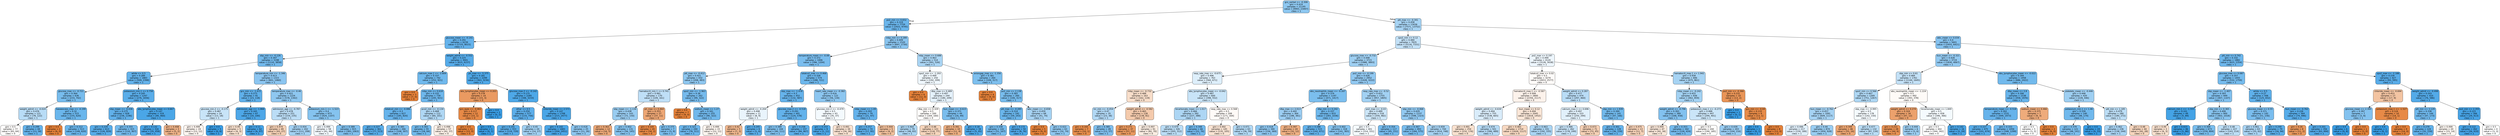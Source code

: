 digraph Tree {
node [shape=box, style="filled, rounded", color="black", fontname="helvetica"] ;
edge [fontname="helvetica"] ;
0 [label="gcs_verbal <= -0.308\ngini = 0.419\nsamples = 21195\nvalue = [9993, 23497]\nclass = 1", fillcolor="#8dc7f0"] ;
1 [label="po2_min <= 0.652\ngini = 0.319\nsamples = 7759\nvalue = [2422, 9745]\nclass = 1", fillcolor="#6ab5eb"] ;
0 -> 1 [labeldistance=2.5, labelangle=45, headlabel="True"] ;
2 [label="glucose_mean <= -0.141\ngini = 0.291\nsamples = 6239\nvalue = [1725, 8015]\nclass = 1", fillcolor="#64b2eb"] ;
1 -> 2 ;
3 [label="sbp_min <= -0.126\ngini = 0.347\nsamples = 3198\nvalue = [1110, 3858]\nclass = 1", fillcolor="#72b9ec"] ;
2 -> 3 ;
4 [label="white <= 0.5\ngini = 0.289\nsamples = 1883\nvalue = [509, 2398]\nclass = 1", fillcolor="#63b2eb"] ;
3 -> 4 ;
5 [label="glucose_max <= -0.721\ngini = 0.364\nsamples = 636\nvalue = [233, 742]\nclass = 1", fillcolor="#77bced"] ;
4 -> 5 ;
6 [label="weight_admit <= -0.024\ngini = 0.476\nsamples = 121\nvalue = [78, 122]\nclass = 1", fillcolor="#b8dcf6"] ;
5 -> 6 ;
7 [label="gini = 0.5\nsamples = 77\nvalue = [65, 64]\nclass = 0", fillcolor="#fffdfc"] ;
6 -> 7 ;
8 [label="gini = 0.299\nsamples = 44\nvalue = [13, 58]\nclass = 1", fillcolor="#65b3eb"] ;
6 -> 8 ;
9 [label="baseexcess_max <= -4.199\ngini = 0.32\nsamples = 515\nvalue = [155, 620]\nclass = 1", fillcolor="#6ab6ec"] ;
5 -> 9 ;
10 [label="gini = 0.0\nsamples = 2\nvalue = [6, 0]\nclass = 0", fillcolor="#e58139"] ;
9 -> 10 ;
11 [label="gini = 0.312\nsamples = 513\nvalue = [149, 620]\nclass = 1", fillcolor="#69b5eb"] ;
9 -> 11 ;
12 [label="potassium_min.1 <= 0.758\ngini = 0.245\nsamples = 1247\nvalue = [276, 1656]\nclass = 1", fillcolor="#5aade9"] ;
4 -> 12 ;
13 [label="sbp_mean <= -0.436\ngini = 0.275\nsamples = 928\nvalue = [236, 1196]\nclass = 1", fillcolor="#60b0ea"] ;
12 -> 13 ;
14 [label="gini = 0.229\nsamples = 613\nvalue = [126, 829]\nclass = 1", fillcolor="#57ace9"] ;
13 -> 14 ;
15 [label="gini = 0.355\nsamples = 315\nvalue = [110, 367]\nclass = 1", fillcolor="#74baed"] ;
13 -> 15 ;
16 [label="abs_lymphocytes_mean <= 0.667\ngini = 0.147\nsamples = 319\nvalue = [40, 460]\nclass = 1", fillcolor="#4aa6e7"] ;
12 -> 16 ;
17 [label="gini = 0.132\nsamples = 316\nvalue = [35, 458]\nclass = 1", fillcolor="#48a4e7"] ;
16 -> 17 ;
18 [label="gini = 0.408\nsamples = 3\nvalue = [5, 2]\nclass = 0", fillcolor="#efb388"] ;
16 -> 18 ;
19 [label="temperature_min <= -1.346\ngini = 0.413\nsamples = 1315\nvalue = [601, 1460]\nclass = 1", fillcolor="#8bc5f0"] ;
3 -> 19 ;
20 [label="gcs_min <= -1.472\ngini = 0.273\nsamples = 91\nvalue = [23, 118]\nclass = 1", fillcolor="#60b0ea"] ;
19 -> 20 ;
21 [label="glucose_min.2 <= -0.175\ngini = 0.487\nsamples = 24\nvalue = [13, 18]\nclass = 1", fillcolor="#c8e4f8"] ;
20 -> 21 ;
22 [label="gini = 0.499\nsamples = 19\nvalue = [13, 12]\nclass = 0", fillcolor="#fdf5f0"] ;
21 -> 22 ;
23 [label="gini = 0.0\nsamples = 5\nvalue = [0, 6]\nclass = 1", fillcolor="#399de5"] ;
21 -> 23 ;
24 [label="admission_age <= -1.866\ngini = 0.165\nsamples = 67\nvalue = [10, 100]\nclass = 1", fillcolor="#4da7e8"] ;
20 -> 24 ;
25 [label="gini = 0.49\nsamples = 5\nvalue = [4, 3]\nclass = 0", fillcolor="#f8e0ce"] ;
24 -> 25 ;
26 [label="gini = 0.11\nsamples = 62\nvalue = [6, 97]\nclass = 1", fillcolor="#45a3e7"] ;
24 -> 26 ;
27 [label="temperature_max <= -0.46\ngini = 0.421\nsamples = 1224\nvalue = [578, 1342]\nclass = 1", fillcolor="#8ec7f0"] ;
19 -> 27 ;
28 [label="admission_age <= -0.787\ngini = 0.478\nsamples = 251\nvalue = [154, 235]\nclass = 1", fillcolor="#bbddf6"] ;
27 -> 28 ;
29 [label="gini = 0.474\nsamples = 49\nvalue = [43, 27]\nclass = 0", fillcolor="#f5d0b5"] ;
28 -> 29 ;
30 [label="gini = 0.454\nsamples = 202\nvalue = [111, 208]\nclass = 1", fillcolor="#a3d1f3"] ;
28 -> 30 ;
31 [label="potassium_min.1 <= -1.523\ngini = 0.4\nsamples = 973\nvalue = [424, 1107]\nclass = 1", fillcolor="#85c3ef"] ;
27 -> 31 ;
32 [label="gini = 0.499\nsamples = 58\nvalue = [41, 44]\nclass = 1", fillcolor="#f2f8fd"] ;
31 -> 32 ;
33 [label="gini = 0.389\nsamples = 915\nvalue = [383, 1063]\nclass = 1", fillcolor="#80c0ee"] ;
31 -> 33 ;
34 [label="weight_admit <= -0.552\ngini = 0.225\nsamples = 3041\nvalue = [615, 4157]\nclass = 1", fillcolor="#56abe9"] ;
2 -> 34 ;
35 [label="calcium_max.1 <= -2.809\ngini = 0.337\nsamples = 742\nvalue = [252, 921]\nclass = 1", fillcolor="#6fb8ec"] ;
34 -> 35 ;
36 [label="gini = 0.0\nsamples = 3\nvalue = [7, 0]\nclass = 0", fillcolor="#e58139"] ;
35 -> 36 ;
37 [label="mbp_min <= 0.618\ngini = 0.332\nsamples = 739\nvalue = [245, 921]\nclass = 1", fillcolor="#6eb7ec"] ;
35 -> 37 ;
38 [label="totalco2_min <= -0.086\ngini = 0.3\nsamples = 627\nvalue = [185, 820]\nclass = 1", fillcolor="#66b3eb"] ;
37 -> 38 ;
39 [label="gini = 0.227\nsamples = 361\nvalue = [77, 513]\nclass = 1", fillcolor="#57ace9"] ;
38 -> 39 ;
40 [label="gini = 0.385\nsamples = 266\nvalue = [108, 307]\nclass = 1", fillcolor="#7fbfee"] ;
38 -> 40 ;
41 [label="pco2_min <= -0.134\ngini = 0.468\nsamples = 112\nvalue = [60, 101]\nclass = 1", fillcolor="#afd7f4"] ;
37 -> 41 ;
42 [label="gini = 0.343\nsamples = 55\nvalue = [18, 64]\nclass = 1", fillcolor="#71b9ec"] ;
41 -> 42 ;
43 [label="gini = 0.498\nsamples = 57\nvalue = [42, 37]\nclass = 0", fillcolor="#fcf0e7"] ;
41 -> 43 ;
44 [label="ph_max <= -5.375\ngini = 0.181\nsamples = 2299\nvalue = [363, 3236]\nclass = 1", fillcolor="#4fa8e8"] ;
34 -> 44 ;
45 [label="abs_lymphocytes_mean <= 0.203\ngini = 0.278\nsamples = 14\nvalue = [15, 3]\nclass = 0", fillcolor="#ea9a61"] ;
44 -> 45 ;
46 [label="gcs_eyes <= -0.461\ngini = 0.117\nsamples = 12\nvalue = [15, 1]\nclass = 0", fillcolor="#e78946"] ;
45 -> 46 ;
47 [label="gini = 0.0\nsamples = 11\nvalue = [15, 0]\nclass = 0", fillcolor="#e58139"] ;
46 -> 47 ;
48 [label="gini = 0.0\nsamples = 1\nvalue = [0, 1]\nclass = 1", fillcolor="#399de5"] ;
46 -> 48 ;
49 [label="gini = 0.0\nsamples = 2\nvalue = [0, 2]\nclass = 1", fillcolor="#399de5"] ;
45 -> 49 ;
50 [label="glucose_max.2 <= -0.142\ngini = 0.175\nsamples = 2285\nvalue = [348, 3233]\nclass = 1", fillcolor="#4ea8e8"] ;
44 -> 50 ;
51 [label="other <= 0.5\ngini = 0.254\nsamples = 577\nvalue = [133, 756]\nclass = 1", fillcolor="#5caeea"] ;
50 -> 51 ;
52 [label="gini = 0.241\nsamples = 553\nvalue = [119, 729]\nclass = 1", fillcolor="#59ade9"] ;
51 -> 52 ;
53 [label="gini = 0.45\nsamples = 24\nvalue = [14, 27]\nclass = 1", fillcolor="#a0d0f2"] ;
51 -> 53 ;
54 [label="chloride_mean <= 2.571\ngini = 0.147\nsamples = 1708\nvalue = [215, 2477]\nclass = 1", fillcolor="#4aa6e7"] ;
50 -> 54 ;
55 [label="gini = 0.142\nsamples = 1683\nvalue = [204, 2451]\nclass = 1", fillcolor="#49a5e7"] ;
54 -> 55 ;
56 [label="gini = 0.418\nsamples = 25\nvalue = [11, 26]\nclass = 1", fillcolor="#8dc6f0"] ;
54 -> 56 ;
57 [label="mbp_min <= 0.289\ngini = 0.409\nsamples = 1520\nvalue = [697, 1730]\nclass = 1", fillcolor="#89c4ef"] ;
1 -> 57 ;
58 [label="temperature_mean <= -0.08\ngini = 0.372\nsamples = 1006\nvalue = [396, 1204]\nclass = 1", fillcolor="#7abdee"] ;
57 -> 58 ;
59 [label="ptt_max <= -0.412\ngini = 0.421\nsamples = 432\nvalue = [208, 483]\nclass = 1", fillcolor="#8ec7f0"] ;
58 -> 59 ;
60 [label="hematocrit_min.1 <= 0.741\ngini = 0.481\nsamples = 170\nvalue = [109, 161]\nclass = 1", fillcolor="#bfdff7"] ;
59 -> 60 ;
61 [label="sbp_mean <= -1.134\ngini = 0.438\nsamples = 143\nvalue = [72, 150]\nclass = 1", fillcolor="#98ccf1"] ;
60 -> 61 ;
62 [label="gini = 0.363\nsamples = 12\nvalue = [16, 5]\nclass = 0", fillcolor="#eda877"] ;
61 -> 62 ;
63 [label="gini = 0.402\nsamples = 131\nvalue = [56, 145]\nclass = 1", fillcolor="#85c3ef"] ;
61 -> 63 ;
64 [label="ph_max <= 0.464\ngini = 0.353\nsamples = 27\nvalue = [37, 11]\nclass = 0", fillcolor="#eda674"] ;
60 -> 64 ;
65 [label="gini = 0.105\nsamples = 20\nvalue = [34, 2]\nclass = 0", fillcolor="#e78845"] ;
64 -> 65 ;
66 [label="gini = 0.375\nsamples = 7\nvalue = [3, 9]\nclass = 1", fillcolor="#7bbeee"] ;
64 -> 66 ;
67 [label="spo2_min <= -1.963\ngini = 0.36\nsamples = 262\nvalue = [99, 322]\nclass = 1", fillcolor="#76bbed"] ;
59 -> 67 ;
68 [label="gini = 0.0\nsamples = 7\nvalue = [9, 0]\nclass = 0", fillcolor="#e58139"] ;
67 -> 68 ;
69 [label="sodium_mean <= 1.27\ngini = 0.341\nsamples = 255\nvalue = [90, 322]\nclass = 1", fillcolor="#70b8ec"] ;
67 -> 69 ;
70 [label="gini = 0.321\nsamples = 240\nvalue = [78, 311]\nclass = 1", fillcolor="#6bb6ec"] ;
69 -> 70 ;
71 [label="gini = 0.499\nsamples = 15\nvalue = [12, 11]\nclass = 0", fillcolor="#fdf5ef"] ;
69 -> 71 ;
72 [label="totalco2_max <= 0.468\ngini = 0.328\nsamples = 574\nvalue = [188, 721]\nclass = 1", fillcolor="#6db7ec"] ;
58 -> 72 ;
73 [label="sbp_max <= -1.478\ngini = 0.3\nsamples = 452\nvalue = [132, 587]\nclass = 1", fillcolor="#66b3eb"] ;
72 -> 73 ;
74 [label="weight_admit <= -0.204\ngini = 0.498\nsamples = 11\nvalue = [8, 9]\nclass = 1", fillcolor="#e9f4fc"] ;
73 -> 74 ;
75 [label="gini = 0.42\nsamples = 5\nvalue = [7, 3]\nclass = 0", fillcolor="#f0b78e"] ;
74 -> 75 ;
76 [label="gini = 0.245\nsamples = 6\nvalue = [1, 6]\nclass = 1", fillcolor="#5aade9"] ;
74 -> 76 ;
77 [label="glucose_max.2 <= -0.518\ngini = 0.291\nsamples = 441\nvalue = [124, 578]\nclass = 1", fillcolor="#63b2eb"] ;
73 -> 77 ;
78 [label="gini = 0.389\nsamples = 104\nvalue = [40, 111]\nclass = 1", fillcolor="#80c0ee"] ;
77 -> 78 ;
79 [label="gini = 0.258\nsamples = 337\nvalue = [84, 467]\nclass = 1", fillcolor="#5dafea"] ;
77 -> 79 ;
80 [label="heart_rate_mean <= -0.382\ngini = 0.416\nsamples = 122\nvalue = [56, 134]\nclass = 1", fillcolor="#8cc6f0"] ;
72 -> 80 ;
81 [label="glucose_min.2 <= -0.479\ngini = 0.5\nsamples = 43\nvalue = [35, 37]\nclass = 1", fillcolor="#f4fafe"] ;
80 -> 81 ;
82 [label="gini = 0.153\nsamples = 9\nvalue = [1, 11]\nclass = 1", fillcolor="#4ba6e7"] ;
81 -> 82 ;
83 [label="gini = 0.491\nsamples = 34\nvalue = [34, 26]\nclass = 0", fillcolor="#f9e1d0"] ;
81 -> 83 ;
84 [label="mbp_mean <= 1.09\ngini = 0.293\nsamples = 79\nvalue = [21, 97]\nclass = 1", fillcolor="#64b2eb"] ;
80 -> 84 ;
85 [label="gini = 0.257\nsamples = 74\nvalue = [17, 95]\nclass = 1", fillcolor="#5cafea"] ;
84 -> 85 ;
86 [label="gini = 0.444\nsamples = 5\nvalue = [4, 2]\nclass = 0", fillcolor="#f2c09c"] ;
84 -> 86 ;
87 [label="mbp_mean <= 0.688\ngini = 0.463\nsamples = 514\nvalue = [301, 526]\nclass = 1", fillcolor="#aad5f4"] ;
57 -> 87 ;
88 [label="spo2_min <= -1.293\ngini = 0.499\nsamples = 250\nvalue = [192, 209]\nclass = 1", fillcolor="#eff7fd"] ;
87 -> 88 ;
89 [label="gini = 0.0\nsamples = 6\nvalue = [12, 0]\nclass = 0", fillcolor="#e58139"] ;
88 -> 89 ;
90 [label="dbp_max <= 0.489\ngini = 0.497\nsamples = 244\nvalue = [180, 209]\nclass = 1", fillcolor="#e4f1fb"] ;
88 -> 90 ;
91 [label="dbp_min <= 0.329\ngini = 0.5\nsamples = 200\nvalue = [164, 160]\nclass = 0", fillcolor="#fefcfa"] ;
90 -> 91 ;
92 [label="gini = 0.464\nsamples = 79\nvalue = [48, 83]\nclass = 1", fillcolor="#acd6f4"] ;
91 -> 92 ;
93 [label="gini = 0.48\nsamples = 121\nvalue = [116, 77]\nclass = 0", fillcolor="#f6d5bc"] ;
91 -> 93 ;
94 [label="bun_mean <= -0.615\ngini = 0.371\nsamples = 44\nvalue = [16, 49]\nclass = 1", fillcolor="#7abded"] ;
90 -> 94 ;
95 [label="gini = 0.391\nsamples = 10\nvalue = [11, 4]\nclass = 0", fillcolor="#eeaf81"] ;
94 -> 95 ;
96 [label="gini = 0.18\nsamples = 34\nvalue = [5, 45]\nclass = 1", fillcolor="#4fa8e8"] ;
94 -> 96 ;
97 [label="aniongap_max <= -1.356\ngini = 0.381\nsamples = 264\nvalue = [109, 317]\nclass = 1", fillcolor="#7dbfee"] ;
87 -> 97 ;
98 [label="gini = 0.0\nsamples = 4\nvalue = [9, 0]\nclass = 0", fillcolor="#e58139"] ;
97 -> 98 ;
99 [label="po2_min <= 2.138\ngini = 0.365\nsamples = 260\nvalue = [100, 317]\nclass = 1", fillcolor="#77bced"] ;
97 -> 99 ;
100 [label="ptt_max <= -0.285\ngini = 0.314\nsamples = 192\nvalue = [59, 243]\nclass = 1", fillcolor="#69b5eb"] ;
99 -> 100 ;
101 [label="gini = 0.358\nsamples = 142\nvalue = [51, 167]\nclass = 1", fillcolor="#75bbed"] ;
100 -> 101 ;
102 [label="gini = 0.172\nsamples = 50\nvalue = [8, 76]\nclass = 1", fillcolor="#4ea7e8"] ;
100 -> 102 ;
103 [label="wbc_mean <= -0.658\ngini = 0.459\nsamples = 68\nvalue = [41, 74]\nclass = 1", fillcolor="#a7d3f3"] ;
99 -> 103 ;
104 [label="gini = 0.0\nsamples = 5\nvalue = [9, 0]\nclass = 0", fillcolor="#e58139"] ;
103 -> 104 ;
105 [label="gini = 0.422\nsamples = 63\nvalue = [32, 74]\nclass = 1", fillcolor="#8fc7f0"] ;
103 -> 105 ;
106 [label="ptt_max <= -0.341\ngini = 0.458\nsamples = 13436\nvalue = [7571, 13752]\nclass = 1", fillcolor="#a6d3f3"] ;
0 -> 106 [labeldistance=2.5, labelangle=-45, headlabel="False"] ;
107 [label="spo2_min <= 0.12\ngini = 0.484\nsamples = 7835\nvalue = [5116, 7331]\nclass = 1", fillcolor="#c3e1f7"] ;
106 -> 107 ;
108 [label="glucose_max <= -0.732\ngini = 0.448\nsamples = 3715\nvalue = [1988, 3893]\nclass = 1", fillcolor="#9ecff2"] ;
107 -> 108 ;
109 [label="resp_rate_max <= -0.675\ngini = 0.496\nsamples = 763\nvalue = [560, 671]\nclass = 1", fillcolor="#deeffb"] ;
108 -> 109 ;
110 [label="mbp_mean <= -0.732\ngini = 0.488\nsamples = 163\nvalue = [162, 119]\nclass = 0", fillcolor="#f8deca"] ;
109 -> 110 ;
111 [label="inr_min <= -0.454\ngini = 0.47\nsamples = 35\nvalue = [23, 38]\nclass = 1", fillcolor="#b1d8f5"] ;
110 -> 111 ;
112 [label="gini = 0.165\nsamples = 7\nvalue = [10, 1]\nclass = 0", fillcolor="#e88e4d"] ;
111 -> 112 ;
113 [label="gini = 0.385\nsamples = 28\nvalue = [13, 37]\nclass = 1", fillcolor="#7fbfee"] ;
111 -> 113 ;
114 [label="weight_admit <= -0.582\ngini = 0.465\nsamples = 128\nvalue = [139, 81]\nclass = 0", fillcolor="#f4caac"] ;
110 -> 114 ;
115 [label="gini = 0.271\nsamples = 37\nvalue = [57, 11]\nclass = 0", fillcolor="#ea995f"] ;
114 -> 115 ;
116 [label="gini = 0.497\nsamples = 91\nvalue = [82, 70]\nclass = 0", fillcolor="#fbede2"] ;
114 -> 116 ;
117 [label="abs_lymphocytes_mean <= -0.042\ngini = 0.487\nsamples = 600\nvalue = [398, 552]\nclass = 1", fillcolor="#c8e4f8"] ;
109 -> 117 ;
118 [label="bicarbonate_mean <= 1.017\ngini = 0.466\nsamples = 392\nvalue = [227, 388]\nclass = 1", fillcolor="#add6f4"] ;
117 -> 118 ;
119 [label="gini = 0.479\nsamples = 326\nvalue = [205, 312]\nclass = 1", fillcolor="#bbddf6"] ;
118 -> 119 ;
120 [label="gini = 0.348\nsamples = 66\nvalue = [22, 76]\nclass = 1", fillcolor="#72b9ed"] ;
118 -> 120 ;
121 [label="resp_rate_max <= 0.568\ngini = 0.5\nsamples = 208\nvalue = [171, 164]\nclass = 0", fillcolor="#fefaf7"] ;
117 -> 121 ;
122 [label="gini = 0.492\nsamples = 145\nvalue = [135, 105]\nclass = 0", fillcolor="#f9e3d3"] ;
121 -> 122 ;
123 [label="gini = 0.471\nsamples = 63\nvalue = [36, 59]\nclass = 1", fillcolor="#b2d9f5"] ;
121 -> 123 ;
124 [label="po2_min <= -0.199\ngini = 0.426\nsamples = 2952\nvalue = [1428, 3222]\nclass = 1", fillcolor="#91c8f1"] ;
108 -> 124 ;
125 [label="abs_neutrophils_mean <= -0.167\ngini = 0.374\nsamples = 1197\nvalue = [471, 1417]\nclass = 1", fillcolor="#7bbeee"] ;
124 -> 125 ;
126 [label="dbp_max <= 2.013\ngini = 0.442\nsamples = 364\nvalue = [188, 381]\nclass = 1", fillcolor="#9bcdf2"] ;
125 -> 126 ;
127 [label="gini = 0.418\nsamples = 340\nvalue = [156, 369]\nclass = 1", fillcolor="#8dc6f0"] ;
126 -> 127 ;
128 [label="gini = 0.397\nsamples = 24\nvalue = [32, 12]\nclass = 0", fillcolor="#efb083"] ;
126 -> 128 ;
129 [label="dbp_min <= 0.242\ngini = 0.337\nsamples = 833\nvalue = [283, 1036]\nclass = 1", fillcolor="#6fb8ec"] ;
125 -> 129 ;
130 [label="gini = 0.288\nsamples = 515\nvalue = [142, 671]\nclass = 1", fillcolor="#63b2eb"] ;
129 -> 130 ;
131 [label="gini = 0.402\nsamples = 318\nvalue = [141, 365]\nclass = 1", fillcolor="#85c3ef"] ;
129 -> 131 ;
132 [label="resp_rate_max <= -0.52\ngini = 0.453\nsamples = 1755\nvalue = [957, 1805]\nclass = 1", fillcolor="#a2d1f3"] ;
124 -> 132 ;
133 [label="po2_max <= -0.03\ngini = 0.489\nsamples = 518\nvalue = [359, 482]\nclass = 1", fillcolor="#cce6f8"] ;
132 -> 133 ;
134 [label="gini = 0.5\nsamples = 401\nvalue = [314, 331]\nclass = 1", fillcolor="#f5fafe"] ;
133 -> 134 ;
135 [label="gini = 0.354\nsamples = 117\nvalue = [45, 151]\nclass = 1", fillcolor="#74baed"] ;
133 -> 135 ;
136 [label="sbp_min <= -0.068\ngini = 0.429\nsamples = 1237\nvalue = [598, 1323]\nclass = 1", fillcolor="#92c9f1"] ;
132 -> 136 ;
137 [label="gini = 0.367\nsamples = 493\nvalue = [184, 575]\nclass = 1", fillcolor="#78bced"] ;
136 -> 137 ;
138 [label="gini = 0.459\nsamples = 744\nvalue = [414, 748]\nclass = 1", fillcolor="#a7d3f3"] ;
136 -> 138 ;
139 [label="po2_max <= 0.197\ngini = 0.499\nsamples = 4120\nvalue = [3128, 3438]\nclass = 1", fillcolor="#edf6fd"] ;
107 -> 139 ;
140 [label="totalco2_max <= 0.02\ngini = 0.5\nsamples = 3274\nvalue = [2653, 2577]\nclass = 0", fillcolor="#fefbf9"] ;
139 -> 140 ;
141 [label="hematocrit_max.1 <= -0.587\ngini = 0.499\nsamples = 2800\nvalue = [2356, 2117]\nclass = 0", fillcolor="#fcf2eb"] ;
140 -> 141 ;
142 [label="weight_admit <= -0.634\ngini = 0.494\nsamples = 755\nvalue = [538, 665]\nclass = 1", fillcolor="#d9ecfa"] ;
141 -> 142 ;
143 [label="gini = 0.491\nsamples = 254\nvalue = [232, 176]\nclass = 0", fillcolor="#f9e1cf"] ;
142 -> 143 ;
144 [label="gini = 0.474\nsamples = 501\nvalue = [306, 489]\nclass = 1", fillcolor="#b5daf5"] ;
142 -> 144 ;
145 [label="bun_mean <= 0.12\ngini = 0.494\nsamples = 2045\nvalue = [1818, 1452]\nclass = 0", fillcolor="#fae6d7"] ;
141 -> 145 ;
146 [label="gini = 0.483\nsamples = 1714\nvalue = [1626, 1117]\nclass = 0", fillcolor="#f7d8c1"] ;
145 -> 146 ;
147 [label="gini = 0.463\nsamples = 331\nvalue = [192, 335]\nclass = 1", fillcolor="#aad5f4"] ;
145 -> 147 ;
148 [label="weight_admit <= 0.287\ngini = 0.477\nsamples = 474\nvalue = [297, 460]\nclass = 1", fillcolor="#b9dcf6"] ;
140 -> 148 ;
149 [label="calcium_max.1 <= 0.696\ngini = 0.497\nsamples = 333\nvalue = [250, 294]\nclass = 1", fillcolor="#e1f0fb"] ;
148 -> 149 ;
150 [label="gini = 0.486\nsamples = 262\nvalue = [178, 249]\nclass = 1", fillcolor="#c7e3f8"] ;
149 -> 150 ;
151 [label="gini = 0.473\nsamples = 71\nvalue = [72, 45]\nclass = 0", fillcolor="#f5d0b5"] ;
149 -> 151 ;
152 [label="sbp_min <= 1.939\ngini = 0.344\nsamples = 141\nvalue = [47, 166]\nclass = 1", fillcolor="#71b9ec"] ;
148 -> 152 ;
153 [label="gini = 0.301\nsamples = 128\nvalue = [36, 159]\nclass = 1", fillcolor="#66b3eb"] ;
152 -> 153 ;
154 [label="gini = 0.475\nsamples = 13\nvalue = [11, 7]\nclass = 0", fillcolor="#f6d1b7"] ;
152 -> 154 ;
155 [label="hematocrit_max.1 <= 1.942\ngini = 0.458\nsamples = 846\nvalue = [475, 861]\nclass = 1", fillcolor="#a6d3f3"] ;
139 -> 155 ;
156 [label="mbp_mean <= -0.242\ngini = 0.455\nsamples = 836\nvalue = [462, 859]\nclass = 1", fillcolor="#a3d2f3"] ;
155 -> 156 ;
157 [label="weight_admit <= -0.796\ngini = 0.393\nsamples = 389\nvalue = [168, 458]\nclass = 1", fillcolor="#82c1ef"] ;
156 -> 157 ;
158 [label="gini = 0.494\nsamples = 47\nvalue = [42, 34]\nclass = 0", fillcolor="#fae7d9"] ;
157 -> 158 ;
159 [label="gini = 0.353\nsamples = 342\nvalue = [126, 424]\nclass = 1", fillcolor="#74baed"] ;
157 -> 159 ;
160 [label="potassium_max.1 <= -0.273\ngini = 0.488\nsamples = 447\nvalue = [294, 401]\nclass = 1", fillcolor="#cae5f8"] ;
156 -> 160 ;
161 [label="gini = 0.5\nsamples = 244\nvalue = [190, 185]\nclass = 0", fillcolor="#fefcfa"] ;
160 -> 161 ;
162 [label="gini = 0.439\nsamples = 203\nvalue = [104, 216]\nclass = 1", fillcolor="#98ccf2"] ;
160 -> 162 ;
163 [label="po2_min <= -0.366\ngini = 0.231\nsamples = 10\nvalue = [13, 2]\nclass = 0", fillcolor="#e99457"] ;
155 -> 163 ;
164 [label="gini = 0.0\nsamples = 1\nvalue = [0, 1]\nclass = 1", fillcolor="#399de5"] ;
163 -> 164 ;
165 [label="gcs_min <= -0.04\ngini = 0.133\nsamples = 9\nvalue = [13, 1]\nclass = 0", fillcolor="#e78b48"] ;
163 -> 165 ;
166 [label="gini = 0.0\nsamples = 1\nvalue = [0, 1]\nclass = 1", fillcolor="#399de5"] ;
165 -> 166 ;
167 [label="gini = 0.0\nsamples = 8\nvalue = [13, 0]\nclass = 0", fillcolor="#e58139"] ;
165 -> 167 ;
168 [label="wbc_mean <= 0.034\ngini = 0.4\nsamples = 5601\nvalue = [2455, 6421]\nclass = 1", fillcolor="#85c2ef"] ;
106 -> 168 ;
169 [label="bun_mean <= -0.321\ngini = 0.428\nsamples = 3719\nvalue = [1830, 4067]\nclass = 1", fillcolor="#92c9f1"] ;
168 -> 169 ;
170 [label="sbp_min <= 0.61\ngini = 0.484\nsamples = 1761\nvalue = [1144, 1645]\nclass = 1", fillcolor="#c3e1f7"] ;
169 -> 170 ;
171 [label="spo2_min <= 0.566\ngini = 0.467\nsamples = 1269\nvalue = [751, 1267]\nclass = 1", fillcolor="#aed7f4"] ;
170 -> 171 ;
172 [label="bun_mean <= -0.762\ngini = 0.457\nsamples = 1091\nvalue = [609, 1117]\nclass = 1", fillcolor="#a5d2f3"] ;
171 -> 172 ;
173 [label="gini = 0.496\nsamples = 217\nvalue = [159, 189]\nclass = 1", fillcolor="#e0effb"] ;
172 -> 173 ;
174 [label="gini = 0.44\nsamples = 874\nvalue = [450, 928]\nclass = 1", fillcolor="#99cdf2"] ;
172 -> 174 ;
175 [label="sbp_max <= -0.995\ngini = 0.5\nsamples = 178\nvalue = [142, 150]\nclass = 1", fillcolor="#f4fafe"] ;
171 -> 175 ;
176 [label="gini = 0.349\nsamples = 46\nvalue = [55, 16]\nclass = 0", fillcolor="#eda673"] ;
175 -> 176 ;
177 [label="gini = 0.477\nsamples = 132\nvalue = [87, 134]\nclass = 1", fillcolor="#baddf6"] ;
175 -> 177 ;
178 [label="abs_neutrophils_mean <= -1.224\ngini = 0.5\nsamples = 492\nvalue = [393, 378]\nclass = 0", fillcolor="#fefaf7"] ;
170 -> 178 ;
179 [label="weight_admit <= 0.274\ngini = 0.324\nsamples = 34\nvalue = [47, 12]\nclass = 0", fillcolor="#eca16c"] ;
178 -> 179 ;
180 [label="gini = 0.211\nsamples = 28\nvalue = [44, 6]\nclass = 0", fillcolor="#e99254"] ;
179 -> 180 ;
181 [label="gini = 0.444\nsamples = 6\nvalue = [3, 6]\nclass = 1", fillcolor="#9ccef2"] ;
179 -> 181 ;
182 [label="bicarbonate_mean <= 1.849\ngini = 0.5\nsamples = 458\nvalue = [346, 366]\nclass = 1", fillcolor="#f4fafe"] ;
178 -> 182 ;
183 [label="gini = 0.5\nsamples = 442\nvalue = [344, 342]\nclass = 0", fillcolor="#fffefe"] ;
182 -> 183 ;
184 [label="gini = 0.142\nsamples = 16\nvalue = [2, 24]\nclass = 1", fillcolor="#49a5e7"] ;
182 -> 184 ;
185 [label="abs_lymphocytes_mean <= -0.022\ngini = 0.344\nsamples = 1958\nvalue = [686, 2422]\nclass = 1", fillcolor="#71b9ec"] ;
169 -> 185 ;
186 [label="dbp_mean <= 2.8\ngini = 0.306\nsamples = 1538\nvalue = [458, 1976]\nclass = 1", fillcolor="#67b4eb"] ;
185 -> 186 ;
187 [label="temperature_mean <= -0.518\ngini = 0.302\nsamples = 1531\nvalue = [449, 1973]\nclass = 1", fillcolor="#66b3eb"] ;
186 -> 187 ;
188 [label="gini = 0.227\nsamples = 475\nvalue = [101, 674]\nclass = 1", fillcolor="#57ace9"] ;
187 -> 188 ;
189 [label="gini = 0.333\nsamples = 1056\nvalue = [348, 1299]\nclass = 1", fillcolor="#6eb7ec"] ;
187 -> 189 ;
190 [label="sodium_mean <= 0.466\ngini = 0.375\nsamples = 7\nvalue = [9, 3]\nclass = 0", fillcolor="#eeab7b"] ;
186 -> 190 ;
191 [label="gini = 0.5\nsamples = 5\nvalue = [3, 3]\nclass = 0", fillcolor="#ffffff"] ;
190 -> 191 ;
192 [label="gini = 0.0\nsamples = 2\nvalue = [6, 0]\nclass = 0", fillcolor="#e58139"] ;
190 -> 192 ;
193 [label="platelets_mean <= -0.446\ngini = 0.448\nsamples = 420\nvalue = [228, 446]\nclass = 1", fillcolor="#9ecff2"] ;
185 -> 193 ;
194 [label="potassium_min.1 <= 1.46\ngini = 0.339\nsamples = 140\nvalue = [48, 174]\nclass = 1", fillcolor="#70b8ec"] ;
193 -> 194 ;
195 [label="gini = 0.379\nsamples = 121\nvalue = [48, 141]\nclass = 1", fillcolor="#7cbeee"] ;
194 -> 195 ;
196 [label="gini = 0.0\nsamples = 19\nvalue = [0, 33]\nclass = 1", fillcolor="#399de5"] ;
194 -> 196 ;
197 [label="ptt_min <= 1.185\ngini = 0.479\nsamples = 280\nvalue = [180, 272]\nclass = 1", fillcolor="#bcdef6"] ;
193 -> 197 ;
198 [label="gini = 0.462\nsamples = 236\nvalue = [138, 244]\nclass = 1", fillcolor="#a9d4f4"] ;
197 -> 198 ;
199 [label="gini = 0.48\nsamples = 44\nvalue = [42, 28]\nclass = 0", fillcolor="#f6d5bd"] ;
197 -> 199 ;
200 [label="ptt_min <= 0.742\ngini = 0.332\nsamples = 1882\nvalue = [625, 2354]\nclass = 1", fillcolor="#6eb7ec"] ;
168 -> 200 ;
201 [label="glucose_max <= 0.087\ngini = 0.357\nsamples = 1455\nvalue = [532, 1759]\nclass = 1", fillcolor="#75bbed"] ;
200 -> 201 ;
202 [label="sbp_mean <= -1.407\ngini = 0.393\nsamples = 949\nvalue = [407, 1107]\nclass = 1", fillcolor="#82c1ef"] ;
201 -> 202 ;
203 [label="calcium_min.1 <= -1.555\ngini = 0.101\nsamples = 49\nvalue = [5, 89]\nclass = 1", fillcolor="#44a3e6"] ;
202 -> 203 ;
204 [label="gini = 0.49\nsamples = 3\nvalue = [4, 3]\nclass = 0", fillcolor="#f8e0ce"] ;
203 -> 204 ;
205 [label="gini = 0.023\nsamples = 46\nvalue = [1, 86]\nclass = 1", fillcolor="#3b9ee5"] ;
203 -> 205 ;
206 [label="sbp_min <= 0.365\ngini = 0.406\nsamples = 900\nvalue = [402, 1018]\nclass = 1", fillcolor="#87c4ef"] ;
202 -> 206 ;
207 [label="gini = 0.369\nsamples = 673\nvalue = [259, 804]\nclass = 1", fillcolor="#79bded"] ;
206 -> 207 ;
208 [label="gini = 0.48\nsamples = 227\nvalue = [143, 214]\nclass = 1", fillcolor="#bddef6"] ;
206 -> 208 ;
209 [label="white <= 0.5\ngini = 0.27\nsamples = 506\nvalue = [125, 652]\nclass = 1", fillcolor="#5fb0ea"] ;
201 -> 209 ;
210 [label="glucose_mean <= 0.55\ngini = 0.371\nsamples = 142\nvalue = [51, 156]\nclass = 1", fillcolor="#7abdee"] ;
209 -> 210 ;
211 [label="gini = 0.461\nsamples = 63\nvalue = [35, 62]\nclass = 1", fillcolor="#a9d4f4"] ;
210 -> 211 ;
212 [label="gini = 0.249\nsamples = 79\nvalue = [16, 94]\nclass = 1", fillcolor="#5baee9"] ;
210 -> 212 ;
213 [label="bun_mean <= -0.762\ngini = 0.226\nsamples = 364\nvalue = [74, 496]\nclass = 1", fillcolor="#57ace9"] ;
209 -> 213 ;
214 [label="gini = 0.26\nsamples = 8\nvalue = [11, 2]\nclass = 0", fillcolor="#ea985d"] ;
213 -> 214 ;
215 [label="gini = 0.201\nsamples = 356\nvalue = [63, 494]\nclass = 1", fillcolor="#52a9e8"] ;
213 -> 215 ;
216 [label="spo2_max <= -2.188\ngini = 0.234\nsamples = 427\nvalue = [93, 595]\nclass = 1", fillcolor="#58ace9"] ;
200 -> 216 ;
217 [label="chloride_mean <= -0.694\ngini = 0.453\nsamples = 17\nvalue = [17, 9]\nclass = 0", fillcolor="#f3c4a2"] ;
216 -> 217 ;
218 [label="glucose_mean <= 2.395\ngini = 0.397\nsamples = 7\nvalue = [3, 8]\nclass = 1", fillcolor="#83c2ef"] ;
217 -> 218 ;
219 [label="gini = 0.0\nsamples = 6\nvalue = [0, 8]\nclass = 1", fillcolor="#399de5"] ;
218 -> 219 ;
220 [label="gini = 0.0\nsamples = 1\nvalue = [3, 0]\nclass = 0", fillcolor="#e58139"] ;
218 -> 220 ;
221 [label="potassium_max.1 <= -1.527\ngini = 0.124\nsamples = 10\nvalue = [14, 1]\nclass = 0", fillcolor="#e78a47"] ;
217 -> 221 ;
222 [label="gini = 0.0\nsamples = 1\nvalue = [0, 1]\nclass = 1", fillcolor="#399de5"] ;
221 -> 222 ;
223 [label="gini = 0.0\nsamples = 9\nvalue = [14, 0]\nclass = 0", fillcolor="#e58139"] ;
221 -> 223 ;
224 [label="weight_admit <= -0.498\ngini = 0.203\nsamples = 410\nvalue = [76, 586]\nclass = 1", fillcolor="#53aae8"] ;
216 -> 224 ;
225 [label="ptt_min <= 3.129\ngini = 0.336\nsamples = 144\nvalue = [47, 173]\nclass = 1", fillcolor="#6fb8ec"] ;
224 -> 225 ;
226 [label="gini = 0.279\nsamples = 124\nvalue = [32, 159]\nclass = 1", fillcolor="#61b1ea"] ;
225 -> 226 ;
227 [label="gini = 0.499\nsamples = 20\nvalue = [15, 14]\nclass = 0", fillcolor="#fdf7f2"] ;
225 -> 227 ;
228 [label="po2_min <= 2.355\ngini = 0.123\nsamples = 266\nvalue = [29, 413]\nclass = 1", fillcolor="#47a4e7"] ;
224 -> 228 ;
229 [label="gini = 0.112\nsamples = 262\nvalue = [26, 410]\nclass = 1", fillcolor="#46a3e7"] ;
228 -> 229 ;
230 [label="gini = 0.5\nsamples = 4\nvalue = [3, 3]\nclass = 0", fillcolor="#ffffff"] ;
228 -> 230 ;
}
